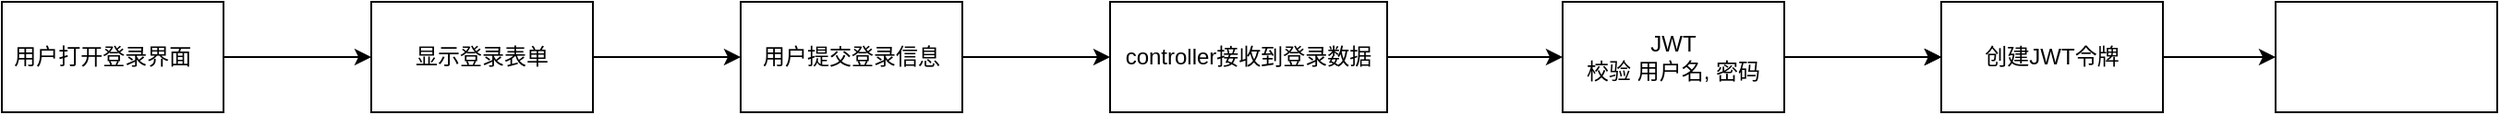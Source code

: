 <mxfile>
    <diagram id="sfy4HYcRL4PZ-OP9yI9C" name="第 1 页">
        <mxGraphModel dx="670" dy="511" grid="1" gridSize="10" guides="1" tooltips="1" connect="1" arrows="1" fold="1" page="1" pageScale="1" pageWidth="827" pageHeight="1169" math="0" shadow="0">
            <root>
                <mxCell id="0"/>
                <mxCell id="1" parent="0"/>
                <mxCell id="4" value="" style="edgeStyle=none;html=1;" edge="1" parent="1" source="2" target="3">
                    <mxGeometry relative="1" as="geometry"/>
                </mxCell>
                <mxCell id="2" value="用户打开登录界面&lt;span style=&quot;white-space: pre;&quot;&gt;&#9;&lt;/span&gt;" style="whiteSpace=wrap;html=1;" vertex="1" parent="1">
                    <mxGeometry x="10" y="70" width="120" height="60" as="geometry"/>
                </mxCell>
                <mxCell id="6" value="" style="edgeStyle=none;html=1;" edge="1" parent="1" source="3" target="5">
                    <mxGeometry relative="1" as="geometry"/>
                </mxCell>
                <mxCell id="3" value="显示登录表单" style="whiteSpace=wrap;html=1;" vertex="1" parent="1">
                    <mxGeometry x="210" y="70" width="120" height="60" as="geometry"/>
                </mxCell>
                <mxCell id="8" value="" style="edgeStyle=none;html=1;" edge="1" parent="1" source="5" target="7">
                    <mxGeometry relative="1" as="geometry"/>
                </mxCell>
                <mxCell id="5" value="用户提交登录信息" style="whiteSpace=wrap;html=1;" vertex="1" parent="1">
                    <mxGeometry x="410" y="70" width="120" height="60" as="geometry"/>
                </mxCell>
                <mxCell id="10" value="" style="edgeStyle=none;html=1;" edge="1" parent="1" source="7" target="9">
                    <mxGeometry relative="1" as="geometry"/>
                </mxCell>
                <mxCell id="7" value="controller接收到登录数据" style="whiteSpace=wrap;html=1;" vertex="1" parent="1">
                    <mxGeometry x="610" y="70" width="150" height="60" as="geometry"/>
                </mxCell>
                <mxCell id="12" value="" style="edgeStyle=none;html=1;" edge="1" parent="1" source="9" target="11">
                    <mxGeometry relative="1" as="geometry"/>
                </mxCell>
                <mxCell id="13" value="" style="edgeStyle=none;html=1;" edge="1" parent="1" source="9" target="11">
                    <mxGeometry relative="1" as="geometry"/>
                </mxCell>
                <mxCell id="14" value="" style="edgeStyle=none;html=1;" edge="1" parent="1" source="9" target="11">
                    <mxGeometry relative="1" as="geometry"/>
                </mxCell>
                <mxCell id="9" value="JWT&lt;br&gt;校验 用户名, 密码" style="whiteSpace=wrap;html=1;" vertex="1" parent="1">
                    <mxGeometry x="855" y="70" width="120" height="60" as="geometry"/>
                </mxCell>
                <mxCell id="18" value="" style="edgeStyle=none;html=1;" edge="1" parent="1" source="11" target="17">
                    <mxGeometry relative="1" as="geometry"/>
                </mxCell>
                <mxCell id="11" value="创建JWT令牌" style="whiteSpace=wrap;html=1;" vertex="1" parent="1">
                    <mxGeometry x="1060" y="70" width="120" height="60" as="geometry"/>
                </mxCell>
                <mxCell id="17" value="" style="whiteSpace=wrap;html=1;" vertex="1" parent="1">
                    <mxGeometry x="1241" y="70" width="120" height="60" as="geometry"/>
                </mxCell>
            </root>
        </mxGraphModel>
    </diagram>
</mxfile>